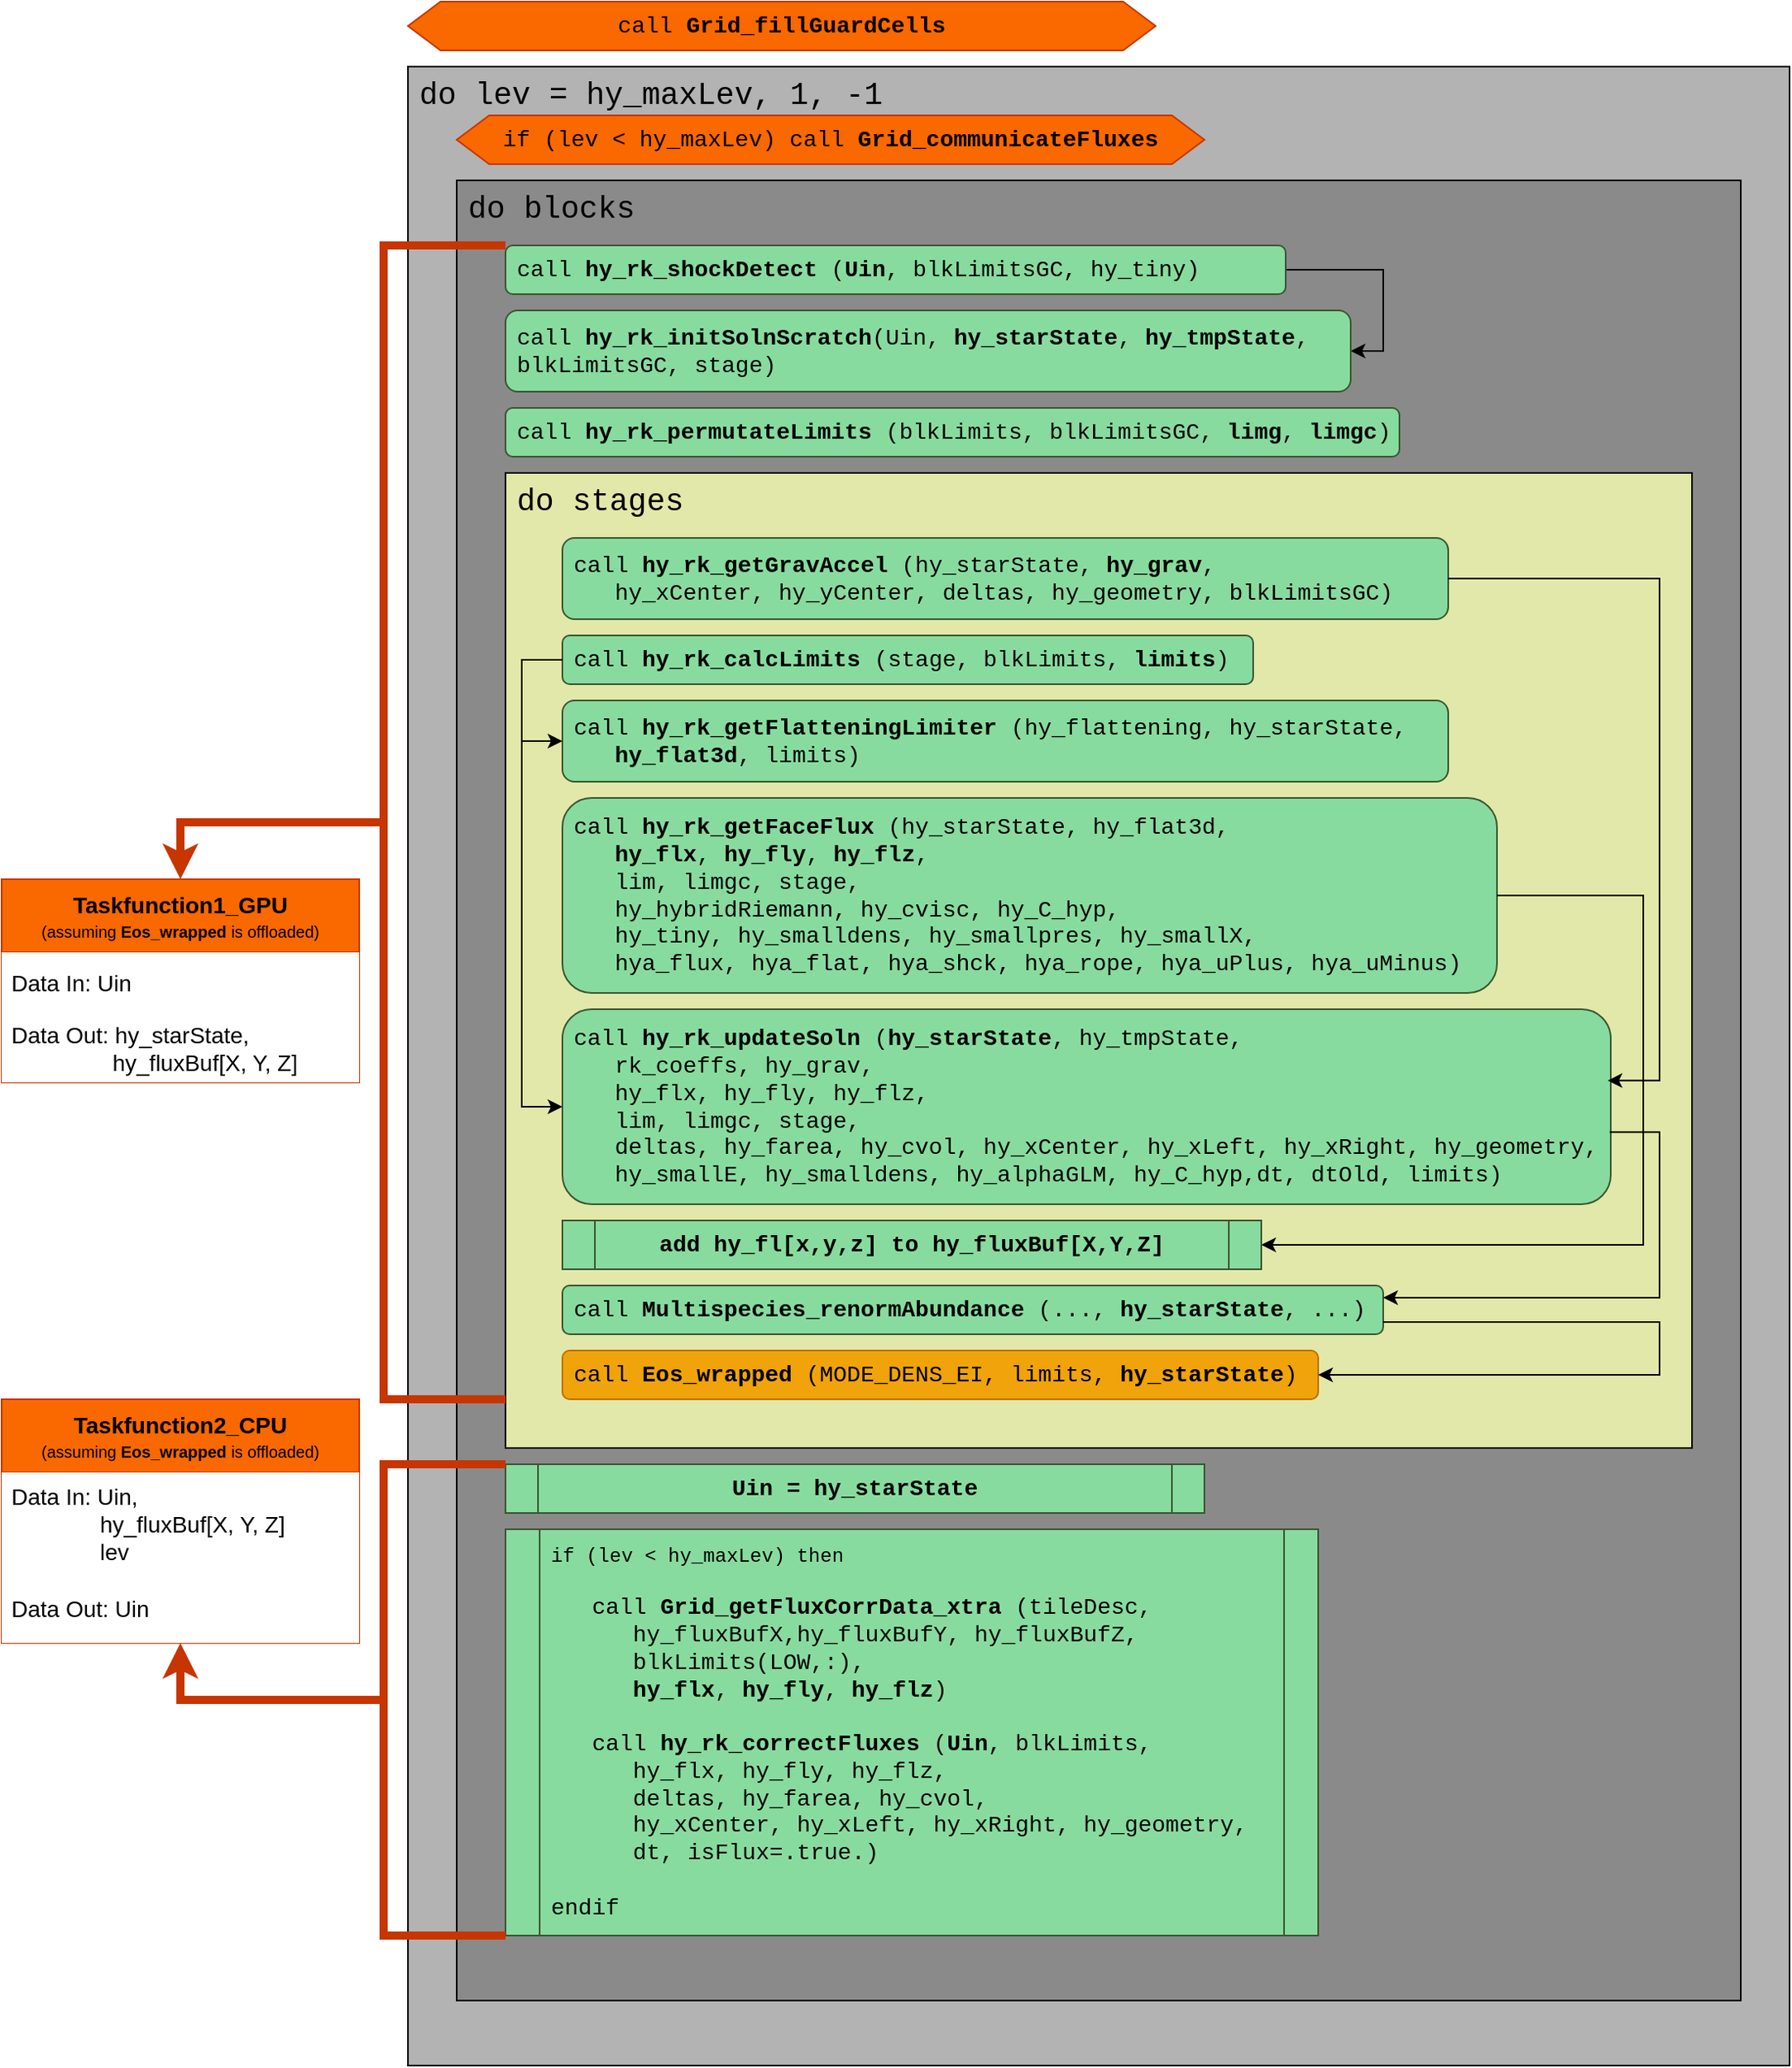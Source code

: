 <mxfile version="22.0.2" type="device">
  <diagram name="Page-1" id="yFwBG1SUUOST-3AM7Ou2">
    <mxGraphModel dx="3308" dy="1012" grid="1" gridSize="10" guides="1" tooltips="1" connect="1" arrows="1" fold="1" page="1" pageScale="1" pageWidth="850" pageHeight="1100" math="0" shadow="0">
      <root>
        <mxCell id="0" />
        <mxCell id="1" parent="0" />
        <mxCell id="5Acj3--pXxMo4RXNK95A-1" value="&lt;font style=&quot;font-size: 19px;&quot;&gt;do lev = hy_maxLev, 1, -1&lt;/font&gt;" style="rounded=0;whiteSpace=wrap;html=1;align=left;verticalAlign=top;fillColor=#B3B3B3;fontColor=#000000;fontFamily=Courier New;spacingLeft=5;spacingRight=5;" vertex="1" parent="1">
          <mxGeometry x="40" y="60" width="850" height="1230" as="geometry" />
        </mxCell>
        <mxCell id="5Acj3--pXxMo4RXNK95A-2" value="call &lt;b&gt;Grid_fillGuardCells&lt;/b&gt;" style="shape=hexagon;perimeter=hexagonPerimeter2;whiteSpace=wrap;html=1;fixedSize=1;fontFamily=Courier New;fillColor=#fa6800;fontColor=#000000;strokeColor=#C73500;fontSize=14;align=center;" vertex="1" parent="1">
          <mxGeometry x="40" y="20" width="460" height="30" as="geometry" />
        </mxCell>
        <mxCell id="5Acj3--pXxMo4RXNK95A-3" value="if (lev &amp;lt; hy_maxLev) call &lt;b&gt;Grid_communicateFluxes&lt;/b&gt;" style="shape=hexagon;perimeter=hexagonPerimeter2;whiteSpace=wrap;html=1;fixedSize=1;fontFamily=Courier New;fillColor=#fa6800;fontColor=#000000;strokeColor=#C73500;fontSize=14;align=center;" vertex="1" parent="1">
          <mxGeometry x="70" y="90" width="460" height="30" as="geometry" />
        </mxCell>
        <mxCell id="5Acj3--pXxMo4RXNK95A-4" value="&lt;font style=&quot;font-size: 19px;&quot;&gt;do blocks&lt;/font&gt;" style="rounded=0;whiteSpace=wrap;html=1;align=left;verticalAlign=top;fillColor=#8A8A8A;fontColor=#000000;fontFamily=Courier New;spacingLeft=5;spacingRight=5;" vertex="1" parent="1">
          <mxGeometry x="70" y="130" width="790" height="1120" as="geometry" />
        </mxCell>
        <mxCell id="5Acj3--pXxMo4RXNK95A-20" style="edgeStyle=orthogonalEdgeStyle;rounded=0;orthogonalLoop=1;jettySize=auto;html=1;entryX=1;entryY=0.5;entryDx=0;entryDy=0;exitX=1;exitY=0.5;exitDx=0;exitDy=0;strokeColor=#000000;" edge="1" parent="1" source="5Acj3--pXxMo4RXNK95A-5" target="5Acj3--pXxMo4RXNK95A-7">
          <mxGeometry relative="1" as="geometry" />
        </mxCell>
        <mxCell id="5Acj3--pXxMo4RXNK95A-5" value="&lt;font face=&quot;Courier New&quot;&gt;&lt;span style=&quot;font-size: 14px;&quot;&gt;call &lt;b&gt;hy_rk_shockDetect&lt;/b&gt; (&lt;b&gt;Uin&lt;/b&gt;, blkLimitsGC, hy_tiny)&lt;/span&gt;&lt;/font&gt;" style="rounded=1;whiteSpace=wrap;html=1;fillColor=#88DB9E;fontColor=#000000;strokeColor=#3A5431;align=left;spacingLeft=5;spacingRight=5;" vertex="1" parent="1">
          <mxGeometry x="100" y="170" width="480" height="30" as="geometry" />
        </mxCell>
        <mxCell id="5Acj3--pXxMo4RXNK95A-7" value="&lt;font face=&quot;Courier New&quot;&gt;&lt;span style=&quot;font-size: 14px;&quot;&gt;call &lt;b&gt;hy_rk_initSolnScratch&lt;/b&gt;(Uin, &lt;b&gt;hy_starState&lt;/b&gt;, &lt;b&gt;hy_tmpState&lt;/b&gt;, blkLimitsGC, stage)&lt;/span&gt;&lt;/font&gt;" style="rounded=1;whiteSpace=wrap;html=1;fillColor=#88DB9E;fontColor=#000000;strokeColor=#3A5431;align=left;spacingLeft=5;spacingRight=5;" vertex="1" parent="1">
          <mxGeometry x="100" y="210" width="520" height="50" as="geometry" />
        </mxCell>
        <mxCell id="5Acj3--pXxMo4RXNK95A-11" value="&lt;font face=&quot;Courier New&quot;&gt;&lt;span style=&quot;font-size: 14px;&quot;&gt;call &lt;b&gt;hy_rk_permutateLimits&lt;/b&gt; (blkLimits, blkLimitsGC, &lt;b&gt;limg&lt;/b&gt;, &lt;b&gt;limgc&lt;/b&gt;)&lt;/span&gt;&lt;/font&gt;" style="rounded=1;whiteSpace=wrap;html=1;fillColor=#88DB9E;fontColor=#000000;strokeColor=#3A5431;align=left;spacingLeft=5;spacingRight=5;" vertex="1" parent="1">
          <mxGeometry x="100" y="270" width="550" height="30" as="geometry" />
        </mxCell>
        <mxCell id="5Acj3--pXxMo4RXNK95A-13" value="&lt;font style=&quot;font-size: 19px;&quot;&gt;do stages&lt;/font&gt;" style="rounded=0;whiteSpace=wrap;html=1;align=left;verticalAlign=top;fillColor=#E2E8A9;fontColor=#000000;fontFamily=Courier New;spacingLeft=5;spacingRight=5;" vertex="1" parent="1">
          <mxGeometry x="100" y="310" width="730" height="600" as="geometry" />
        </mxCell>
        <mxCell id="5Acj3--pXxMo4RXNK95A-14" value="&lt;font face=&quot;Courier New&quot;&gt;&lt;span style=&quot;font-size: 14px;&quot;&gt;call &lt;b&gt;hy_rk_getGravAccel&lt;/b&gt; (hy_starState, &lt;b&gt;hy_grav&lt;/b&gt;,&lt;br&gt;&amp;nbsp; &amp;nbsp;hy_xCenter, hy_yCenter, deltas, hy_geometry, blkLimitsGC)&lt;/span&gt;&lt;/font&gt;" style="rounded=1;whiteSpace=wrap;html=1;fillColor=#88DB9E;fontColor=#000000;strokeColor=#3A5431;align=left;spacingLeft=5;spacingRight=5;" vertex="1" parent="1">
          <mxGeometry x="135" y="350" width="545" height="50" as="geometry" />
        </mxCell>
        <mxCell id="5Acj3--pXxMo4RXNK95A-16" value="&lt;font face=&quot;Courier New&quot;&gt;&lt;span style=&quot;font-size: 14px;&quot;&gt;call &lt;b&gt;hy_rk_calcLimits&lt;/b&gt;&amp;nbsp;(stage, blkLimits, &lt;b&gt;limits&lt;/b&gt;)&lt;/span&gt;&lt;/font&gt;" style="rounded=1;whiteSpace=wrap;html=1;fillColor=#88DB9E;fontColor=#000000;strokeColor=#3A5431;align=left;spacingLeft=5;spacingRight=5;" vertex="1" parent="1">
          <mxGeometry x="135" y="410" width="425" height="30" as="geometry" />
        </mxCell>
        <mxCell id="5Acj3--pXxMo4RXNK95A-18" value="&lt;font face=&quot;Courier New&quot;&gt;&lt;span style=&quot;font-size: 14px;&quot;&gt;call &lt;b&gt;hy_rk_getFlatteningLimiter&lt;/b&gt; (hy_flattening, hy_starState,&lt;br&gt;&amp;nbsp; &amp;nbsp;&lt;b&gt;hy_flat3d&lt;/b&gt;, limits)&lt;/span&gt;&lt;/font&gt;" style="rounded=1;whiteSpace=wrap;html=1;fillColor=#88DB9E;fontColor=#000000;strokeColor=#3A5431;align=left;spacingLeft=5;spacingRight=5;" vertex="1" parent="1">
          <mxGeometry x="135" y="450" width="545" height="50" as="geometry" />
        </mxCell>
        <mxCell id="5Acj3--pXxMo4RXNK95A-19" value="&lt;font face=&quot;Courier New&quot;&gt;&lt;span style=&quot;font-size: 14px;&quot;&gt;call &lt;b&gt;hy_rk_getFaceFlux&lt;/b&gt; (hy_starState, hy_flat3d,&lt;br&gt;&amp;nbsp; &amp;nbsp;&lt;b&gt;hy_flx&lt;/b&gt;, &lt;b&gt;hy_fly&lt;/b&gt;, &lt;b&gt;hy_flz&lt;/b&gt;,&lt;br&gt;&amp;nbsp; &amp;nbsp;lim, limgc, stage,&lt;br&gt;&amp;nbsp; &amp;nbsp;hy_hybridRiemann, hy_cvisc, hy_C_hyp,&lt;br&gt;&amp;nbsp; &amp;nbsp;hy_tiny, hy_smalldens, hy_smallpres, hy_smallX,&lt;br&gt;&amp;nbsp; &amp;nbsp;hya_flux, hya_flat, hya_shck, hya_rope, hya_uPlus, hya_uMinus)&lt;br&gt;&lt;/span&gt;&lt;/font&gt;" style="rounded=1;whiteSpace=wrap;html=1;fillColor=#88DB9E;fontColor=#000000;strokeColor=#3A5431;align=left;spacingLeft=5;spacingRight=5;" vertex="1" parent="1">
          <mxGeometry x="135" y="510" width="575" height="120" as="geometry" />
        </mxCell>
        <mxCell id="5Acj3--pXxMo4RXNK95A-26" style="edgeStyle=orthogonalEdgeStyle;rounded=0;orthogonalLoop=1;jettySize=auto;html=1;entryX=1;entryY=0.5;entryDx=0;entryDy=0;exitX=1;exitY=0.5;exitDx=0;exitDy=0;strokeColor=#000000;" edge="1" parent="1" source="5Acj3--pXxMo4RXNK95A-19" target="5Acj3--pXxMo4RXNK95A-29">
          <mxGeometry relative="1" as="geometry">
            <mxPoint x="580" y="785" as="targetPoint" />
            <Array as="points">
              <mxPoint x="800" y="570" />
              <mxPoint x="800" y="785" />
            </Array>
          </mxGeometry>
        </mxCell>
        <mxCell id="5Acj3--pXxMo4RXNK95A-21" value="&lt;font face=&quot;Courier New&quot;&gt;&lt;span style=&quot;font-size: 14px;&quot;&gt;call &lt;b&gt;hy_rk_updateSoln&lt;/b&gt;&amp;nbsp;(&lt;b&gt;hy_starState&lt;/b&gt;, hy_tmpState,&lt;br&gt;&amp;nbsp; &amp;nbsp;rk_coeffs, hy_grav,&lt;br&gt;&amp;nbsp; &amp;nbsp;hy_flx, hy_fly, hy_flz,&lt;br&gt;&amp;nbsp; &amp;nbsp;lim, limgc, stage,&lt;br&gt;&amp;nbsp; &amp;nbsp;deltas, hy_farea, hy_cvol, hy_xCenter, hy_xLeft, hy_xRight, hy_geometry,&lt;br&gt;&amp;nbsp; &amp;nbsp;hy_smallE, hy_smalldens, hy_alphaGLM, hy_C_hyp,dt, dtOld, limits)&lt;br&gt;&lt;/span&gt;&lt;/font&gt;" style="rounded=1;whiteSpace=wrap;html=1;fillColor=#88DB9E;fontColor=#000000;strokeColor=#3A5431;align=left;spacingLeft=5;spacingRight=5;" vertex="1" parent="1">
          <mxGeometry x="135" y="640" width="645" height="120" as="geometry" />
        </mxCell>
        <mxCell id="5Acj3--pXxMo4RXNK95A-24" value="&lt;font face=&quot;Courier New&quot;&gt;&lt;span style=&quot;font-size: 14px;&quot;&gt;call &lt;b&gt;Multispecies_renormAbundance&lt;/b&gt;&amp;nbsp;(..., &lt;b&gt;hy_starState&lt;/b&gt;, ...)&lt;/span&gt;&lt;/font&gt;" style="rounded=1;whiteSpace=wrap;html=1;fillColor=#88DB9E;fontColor=#000000;strokeColor=#3A5431;align=left;spacingLeft=5;spacingRight=5;" vertex="1" parent="1">
          <mxGeometry x="135" y="810" width="505" height="30" as="geometry" />
        </mxCell>
        <mxCell id="5Acj3--pXxMo4RXNK95A-27" value="&lt;font face=&quot;Courier New&quot;&gt;&lt;span style=&quot;font-size: 14px;&quot;&gt;call &lt;b&gt;Eos_wrapped&lt;/b&gt;&amp;nbsp;(MODE_DENS_EI, limits,&amp;nbsp;&lt;b&gt;hy_starState&lt;/b&gt;)&lt;/span&gt;&lt;/font&gt;" style="rounded=1;whiteSpace=wrap;html=1;fillColor=#f0a30a;fontColor=#000000;strokeColor=#BD7000;align=left;spacingLeft=5;spacingRight=5;" vertex="1" parent="1">
          <mxGeometry x="135" y="850" width="465" height="30" as="geometry" />
        </mxCell>
        <mxCell id="5Acj3--pXxMo4RXNK95A-29" value="&lt;font color=&quot;#000000&quot; style=&quot;font-size: 14px;&quot; face=&quot;Courier New&quot;&gt;&lt;b&gt;add hy_fl[x,y,z] to hy_fluxBuf[X,Y,Z]&lt;/b&gt;&lt;/font&gt;" style="shape=process;whiteSpace=wrap;html=1;backgroundOutline=1;fillColor=#88DB9E;strokeColor=#3A5431;size=0.047;" vertex="1" parent="1">
          <mxGeometry x="135" y="770" width="430" height="30" as="geometry" />
        </mxCell>
        <mxCell id="5Acj3--pXxMo4RXNK95A-30" value="&lt;font color=&quot;#000000&quot; style=&quot;font-size: 14px;&quot; face=&quot;Courier New&quot;&gt;&lt;b&gt;Uin = hy_starState&lt;/b&gt;&lt;/font&gt;" style="shape=process;whiteSpace=wrap;html=1;backgroundOutline=1;fillColor=#88DB9E;strokeColor=#3A5431;size=0.047;spacingLeft=5;spacingRight=5;" vertex="1" parent="1">
          <mxGeometry x="100" y="920" width="430" height="30" as="geometry" />
        </mxCell>
        <mxCell id="5Acj3--pXxMo4RXNK95A-31" value="&lt;div&gt;&lt;font face=&quot;Courier New&quot; color=&quot;#000000&quot;&gt;if (lev &amp;lt; hy_maxLev) then&lt;/font&gt;&lt;/div&gt;&lt;div&gt;&lt;font face=&quot;Courier New&quot; color=&quot;#000000&quot;&gt;&lt;br&gt;&lt;/font&gt;&lt;/div&gt;&lt;div&gt;&lt;font face=&quot;Courier New&quot; color=&quot;#000000&quot;&gt;&lt;span style=&quot;font-size: 14px;&quot;&gt;&amp;nbsp; &amp;nbsp;call &lt;b&gt;Grid_getFluxCorrData_xtra&amp;nbsp;&lt;/b&gt;(tileDesc,&lt;/span&gt;&lt;/font&gt;&lt;/div&gt;&lt;div&gt;&lt;font face=&quot;Courier New&quot; color=&quot;#000000&quot;&gt;&lt;span style=&quot;font-size: 14px;&quot;&gt;&amp;nbsp; &amp;nbsp; &amp;nbsp; hy_fluxBufX,hy_fluxBufY, hy_fluxBufZ,&lt;/span&gt;&lt;/font&gt;&lt;/div&gt;&lt;div&gt;&lt;font face=&quot;Courier New&quot; color=&quot;#000000&quot;&gt;&lt;span style=&quot;font-size: 14px;&quot;&gt;&amp;nbsp; &amp;nbsp; &amp;nbsp; blkLimits(LOW,:),&lt;/span&gt;&lt;/font&gt;&lt;/div&gt;&lt;div&gt;&lt;font face=&quot;Courier New&quot; color=&quot;#000000&quot;&gt;&lt;span style=&quot;font-size: 14px;&quot;&gt;&amp;nbsp; &amp;nbsp; &amp;nbsp;&amp;nbsp;&lt;b&gt;hy_flx&lt;/b&gt;, &lt;b&gt;hy_fly&lt;/b&gt;, &lt;b&gt;hy_flz&lt;/b&gt;&lt;/span&gt;&lt;/font&gt;&lt;span style=&quot;font-size: 14px; color: rgb(0, 0, 0); font-family: &amp;quot;Courier New&amp;quot;; background-color: initial;&quot;&gt;)&lt;/span&gt;&lt;/div&gt;&lt;div&gt;&lt;span style=&quot;font-size: 14px; color: rgb(0, 0, 0); font-family: &amp;quot;Courier New&amp;quot;; background-color: initial;&quot;&gt;&lt;br&gt;&lt;/span&gt;&lt;/div&gt;&lt;div&gt;&lt;font face=&quot;Courier New&quot; color=&quot;#000000&quot;&gt;&lt;span style=&quot;font-size: 14px;&quot;&gt;&amp;nbsp; &amp;nbsp;call &lt;b&gt;hy_rk_correctFluxes&amp;nbsp;&lt;/b&gt;(&lt;b&gt;Uin&lt;/b&gt;, blkLimits,&lt;/span&gt;&lt;/font&gt;&lt;/div&gt;&lt;div&gt;&lt;font face=&quot;Courier New&quot; color=&quot;#000000&quot;&gt;&lt;span style=&quot;font-size: 14px;&quot;&gt;&amp;nbsp; &amp;nbsp; &amp;nbsp; hy_flx, hy_fly, hy_flz,&lt;/span&gt;&lt;/font&gt;&lt;/div&gt;&lt;div&gt;&lt;font face=&quot;Courier New&quot; color=&quot;#000000&quot;&gt;&lt;span style=&quot;font-size: 14px;&quot;&gt;&amp;nbsp; &amp;nbsp; &amp;nbsp; deltas, hy_farea, hy_cvol,&lt;/span&gt;&lt;/font&gt;&lt;/div&gt;&lt;div&gt;&lt;font face=&quot;Courier New&quot; color=&quot;#000000&quot;&gt;&lt;span style=&quot;font-size: 14px;&quot;&gt;&amp;nbsp; &amp;nbsp; &amp;nbsp; hy_xCenter, hy_xLeft, hy_xRight, hy_geometry,&lt;/span&gt;&lt;/font&gt;&lt;/div&gt;&lt;div&gt;&lt;font face=&quot;Courier New&quot; color=&quot;#000000&quot;&gt;&lt;span style=&quot;font-size: 14px;&quot;&gt;&amp;nbsp; &amp;nbsp; &amp;nbsp; dt, isFlux=.true.)&lt;/span&gt;&lt;/font&gt;&lt;/div&gt;&lt;div&gt;&lt;font face=&quot;Courier New&quot; color=&quot;#000000&quot;&gt;&lt;span style=&quot;font-size: 14px;&quot;&gt;&lt;br&gt;&lt;/span&gt;&lt;/font&gt;&lt;/div&gt;&lt;div&gt;&lt;font face=&quot;Courier New&quot; color=&quot;#000000&quot;&gt;&lt;span style=&quot;font-size: 14px;&quot;&gt;endif&lt;/span&gt;&lt;/font&gt;&lt;/div&gt;" style="shape=process;whiteSpace=wrap;html=1;backgroundOutline=1;fillColor=#88DB9E;strokeColor=#3A5431;size=0.042;align=left;spacingLeft=5;spacingRight=5;" vertex="1" parent="1">
          <mxGeometry x="100" y="960" width="500" height="250" as="geometry" />
        </mxCell>
        <mxCell id="5Acj3--pXxMo4RXNK95A-33" style="edgeStyle=orthogonalEdgeStyle;rounded=0;orthogonalLoop=1;jettySize=auto;html=1;strokeColor=#000000;exitX=1;exitY=0.5;exitDx=0;exitDy=0;entryX=0.997;entryY=0.366;entryDx=0;entryDy=0;entryPerimeter=0;" edge="1" parent="1" source="5Acj3--pXxMo4RXNK95A-14" target="5Acj3--pXxMo4RXNK95A-21">
          <mxGeometry relative="1" as="geometry">
            <mxPoint x="700" y="369.999" as="sourcePoint" />
            <mxPoint x="790" y="700" as="targetPoint" />
            <Array as="points">
              <mxPoint x="810" y="375" />
              <mxPoint x="810" y="684" />
            </Array>
          </mxGeometry>
        </mxCell>
        <mxCell id="5Acj3--pXxMo4RXNK95A-34" style="edgeStyle=orthogonalEdgeStyle;rounded=0;orthogonalLoop=1;jettySize=auto;html=1;entryX=0;entryY=0.5;entryDx=0;entryDy=0;strokeColor=#000000;exitX=0;exitY=0.5;exitDx=0;exitDy=0;" edge="1" parent="1" source="5Acj3--pXxMo4RXNK95A-16" target="5Acj3--pXxMo4RXNK95A-21">
          <mxGeometry relative="1" as="geometry">
            <mxPoint x="690" y="385" as="sourcePoint" />
            <mxPoint x="790" y="710" as="targetPoint" />
            <Array as="points">
              <mxPoint x="110" y="425" />
              <mxPoint x="110" y="700" />
            </Array>
          </mxGeometry>
        </mxCell>
        <mxCell id="5Acj3--pXxMo4RXNK95A-36" style="edgeStyle=orthogonalEdgeStyle;rounded=0;orthogonalLoop=1;jettySize=auto;html=1;entryX=0;entryY=0.5;entryDx=0;entryDy=0;strokeColor=#000000;" edge="1" parent="1" target="5Acj3--pXxMo4RXNK95A-18">
          <mxGeometry relative="1" as="geometry">
            <mxPoint x="110" y="475" as="sourcePoint" />
            <mxPoint x="145" y="710" as="targetPoint" />
            <Array as="points">
              <mxPoint x="120" y="475" />
              <mxPoint x="120" y="475" />
            </Array>
          </mxGeometry>
        </mxCell>
        <mxCell id="5Acj3--pXxMo4RXNK95A-37" style="edgeStyle=orthogonalEdgeStyle;rounded=0;orthogonalLoop=1;jettySize=auto;html=1;entryX=1;entryY=0.25;entryDx=0;entryDy=0;exitX=0.999;exitY=0.63;exitDx=0;exitDy=0;strokeColor=#000000;exitPerimeter=0;" edge="1" parent="1" source="5Acj3--pXxMo4RXNK95A-21" target="5Acj3--pXxMo4RXNK95A-24">
          <mxGeometry relative="1" as="geometry">
            <mxPoint x="720" y="580" as="sourcePoint" />
            <mxPoint x="575" y="795" as="targetPoint" />
            <Array as="points">
              <mxPoint x="810" y="716" />
              <mxPoint x="810" y="818" />
            </Array>
          </mxGeometry>
        </mxCell>
        <mxCell id="5Acj3--pXxMo4RXNK95A-38" style="edgeStyle=orthogonalEdgeStyle;rounded=0;orthogonalLoop=1;jettySize=auto;html=1;strokeColor=#000000;exitX=1;exitY=0.75;exitDx=0;exitDy=0;entryX=1;entryY=0.5;entryDx=0;entryDy=0;" edge="1" parent="1" source="5Acj3--pXxMo4RXNK95A-24" target="5Acj3--pXxMo4RXNK95A-27">
          <mxGeometry relative="1" as="geometry">
            <mxPoint x="730" y="780" as="sourcePoint" />
            <mxPoint x="630" y="889" as="targetPoint" />
            <Array as="points">
              <mxPoint x="810" y="833" />
              <mxPoint x="810" y="865" />
            </Array>
          </mxGeometry>
        </mxCell>
        <mxCell id="5Acj3--pXxMo4RXNK95A-58" value="" style="edgeStyle=orthogonalEdgeStyle;rounded=0;orthogonalLoop=1;jettySize=auto;html=1;fillColor=#fa6800;strokeColor=#C73500;strokeWidth=5;exitX=0;exitY=0.5;exitDx=0;exitDy=0;exitPerimeter=0;" edge="1" parent="1" source="5Acj3--pXxMo4RXNK95A-45" target="5Acj3--pXxMo4RXNK95A-48">
          <mxGeometry relative="1" as="geometry">
            <mxPoint x="-70" y="510" as="sourcePoint" />
            <mxPoint x="-130" y="510" as="targetPoint" />
            <Array as="points">
              <mxPoint x="-60" y="525" />
              <mxPoint x="-60" y="525" />
            </Array>
          </mxGeometry>
        </mxCell>
        <mxCell id="5Acj3--pXxMo4RXNK95A-45" value="" style="strokeWidth=5;html=1;shape=mxgraph.flowchart.annotation_2;align=left;labelPosition=right;pointerEvents=1;strokeColor=#C73500;fillColor=#fa6800;fontColor=#000000;" vertex="1" parent="1">
          <mxGeometry x="-50" y="170" width="150" height="710" as="geometry" />
        </mxCell>
        <mxCell id="5Acj3--pXxMo4RXNK95A-48" value="&lt;b style=&quot;font-size: 14px;&quot;&gt;Taskfunction1_GPU&lt;/b&gt;&lt;br&gt;&lt;font style=&quot;font-size: 10px;&quot;&gt;(assuming &lt;b&gt;Eos_wrapped&lt;/b&gt; is offloaded)&lt;/font&gt;" style="swimlane;fontStyle=0;childLayout=stackLayout;horizontal=1;startSize=45;horizontalStack=0;resizeParent=1;resizeParentMax=0;resizeLast=0;collapsible=1;marginBottom=0;whiteSpace=wrap;html=1;fillColor=#fa6800;fontColor=#000000;strokeColor=#C73500;" vertex="1" parent="1">
          <mxGeometry x="-210" y="560" width="220" height="125" as="geometry">
            <mxRectangle x="-270" y="462.5" width="210" height="45" as="alternateBounds" />
          </mxGeometry>
        </mxCell>
        <mxCell id="5Acj3--pXxMo4RXNK95A-52" value="&lt;font style=&quot;font-size: 14px;&quot;&gt;Data In: Uin&lt;/font&gt;" style="text;strokeColor=none;fillColor=#FFFFFF;align=left;verticalAlign=middle;spacingLeft=4;spacingRight=4;overflow=hidden;points=[[0,0.5],[1,0.5]];portConstraint=eastwest;rotatable=0;whiteSpace=wrap;html=1;fontColor=#000000;spacingTop=0;spacingBottom=2;fontSize=14;" vertex="1" parent="5Acj3--pXxMo4RXNK95A-48">
          <mxGeometry y="45" width="220" height="40" as="geometry" />
        </mxCell>
        <mxCell id="5Acj3--pXxMo4RXNK95A-50" value="Data Out: hy_starState,&lt;br style=&quot;font-size: 14px;&quot;&gt;&amp;nbsp; &amp;nbsp; &amp;nbsp; &amp;nbsp; &amp;nbsp; &amp;nbsp; &amp;nbsp; &amp;nbsp; hy_fluxBuf[X, Y, Z]" style="text;strokeColor=none;fillColor=#FFFFFF;align=left;verticalAlign=middle;spacingLeft=4;spacingRight=4;overflow=hidden;points=[[0,0.5],[1,0.5]];portConstraint=eastwest;rotatable=0;whiteSpace=wrap;html=1;fontColor=#000000;spacingTop=0;spacingBottom=2;fontSize=14;" vertex="1" parent="5Acj3--pXxMo4RXNK95A-48">
          <mxGeometry y="85" width="220" height="40" as="geometry" />
        </mxCell>
        <mxCell id="5Acj3--pXxMo4RXNK95A-60" value="" style="edgeStyle=orthogonalEdgeStyle;rounded=0;orthogonalLoop=1;jettySize=auto;html=1;fillColor=#fa6800;strokeColor=#C73500;strokeWidth=5;entryX=0.5;entryY=1;entryDx=0;entryDy=0;exitX=0;exitY=0.5;exitDx=0;exitDy=0;exitPerimeter=0;" edge="1" parent="1" source="5Acj3--pXxMo4RXNK95A-61" target="5Acj3--pXxMo4RXNK95A-62">
          <mxGeometry relative="1" as="geometry">
            <mxPoint x="-80" y="1068" as="sourcePoint" />
            <mxPoint x="-220" y="965" as="targetPoint" />
            <Array as="points">
              <mxPoint x="-100" y="1065" />
            </Array>
          </mxGeometry>
        </mxCell>
        <mxCell id="5Acj3--pXxMo4RXNK95A-61" value="" style="strokeWidth=5;html=1;shape=mxgraph.flowchart.annotation_2;align=left;labelPosition=right;pointerEvents=1;strokeColor=#C73500;fillColor=#fa6800;fontColor=#000000;" vertex="1" parent="1">
          <mxGeometry x="-50" y="920" width="150" height="290" as="geometry" />
        </mxCell>
        <mxCell id="5Acj3--pXxMo4RXNK95A-62" value="&lt;b style=&quot;font-size: 14px;&quot;&gt;Taskfunction2_CPU&lt;/b&gt;&lt;br&gt;&lt;font style=&quot;font-size: 10px;&quot;&gt;(assuming &lt;b&gt;Eos_wrapped&lt;/b&gt; is offloaded)&lt;/font&gt;" style="swimlane;fontStyle=0;childLayout=stackLayout;horizontal=1;startSize=45;horizontalStack=0;resizeParent=1;resizeParentMax=0;resizeLast=0;collapsible=1;marginBottom=0;whiteSpace=wrap;html=1;fillColor=#fa6800;fontColor=#000000;strokeColor=#C73500;" vertex="1" parent="1">
          <mxGeometry x="-210" y="880" width="220" height="150" as="geometry">
            <mxRectangle x="-270" y="462.5" width="210" height="45" as="alternateBounds" />
          </mxGeometry>
        </mxCell>
        <mxCell id="5Acj3--pXxMo4RXNK95A-66" value="&lt;font style=&quot;font-size: 14px;&quot;&gt;Data In: Uin,&lt;br&gt;&amp;nbsp; &amp;nbsp; &amp;nbsp; &amp;nbsp; &amp;nbsp; &amp;nbsp; &amp;nbsp; hy_fluxBuf[X, Y, Z]&lt;br&gt;&amp;nbsp; &amp;nbsp; &amp;nbsp; &amp;nbsp; &amp;nbsp; &amp;nbsp; &amp;nbsp; lev&lt;br&gt;&lt;/font&gt;" style="text;strokeColor=none;fillColor=#FFFFFF;align=left;verticalAlign=middle;spacingLeft=4;spacingRight=4;overflow=hidden;points=[[0,0.5],[1,0.5]];portConstraint=eastwest;rotatable=0;whiteSpace=wrap;html=1;fontColor=#000000;spacingTop=0;spacingBottom=2;fontSize=14;" vertex="1" parent="5Acj3--pXxMo4RXNK95A-62">
          <mxGeometry y="45" width="220" height="65" as="geometry" />
        </mxCell>
        <mxCell id="5Acj3--pXxMo4RXNK95A-67" value="Data Out: Uin" style="text;strokeColor=none;fillColor=#FFFFFF;align=left;verticalAlign=middle;spacingLeft=4;spacingRight=4;overflow=hidden;points=[[0,0.5],[1,0.5]];portConstraint=eastwest;rotatable=0;whiteSpace=wrap;html=1;fontColor=#000000;spacingTop=0;spacingBottom=2;fontSize=14;" vertex="1" parent="5Acj3--pXxMo4RXNK95A-62">
          <mxGeometry y="110" width="220" height="40" as="geometry" />
        </mxCell>
      </root>
    </mxGraphModel>
  </diagram>
</mxfile>
